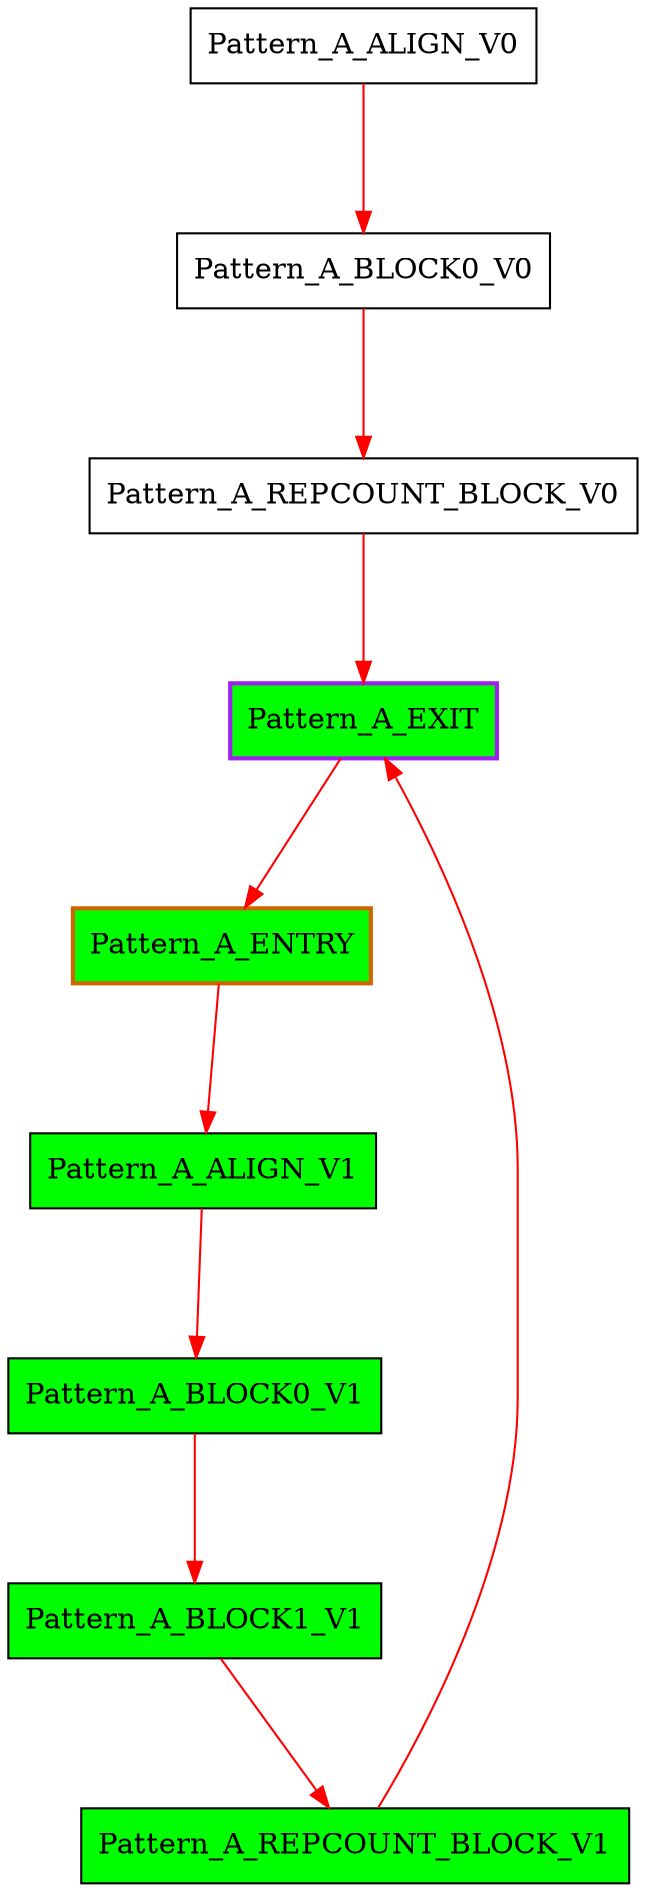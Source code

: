 digraph G {
graph [root="Demo",rankdir   = TB, nodesep           = 0.6, mindist     = 1.0, ranksep = 1.0, overlap = false]
node [style     = "filled", fillcolor = "white", color = "black"]
Pattern_A_ALIGN_V0[cpu="1", flags="0x00000007", type="block", tperiod="0", pattern="Pattern_A", patentry="false", patexit="false", beamproc="undefined", bpentry="false", bpexit="false", qlo="false", qhi="false", qil="false", shape     = "rectangle", fillcolor = "white"];
Pattern_A_BLOCK0_V0[cpu="1", flags="0x00000007", type="block", tperiod="100000000", pattern="Pattern_A", patentry="false", patexit="false", beamproc="undefined", bpentry="false", bpexit="false", qlo="false", qhi="false", qil="false", shape     = "rectangle", fillcolor = "white"];
Pattern_A_ENTRY[cpu="1", flags="0x00002107", type="block", tperiod="100000000", pattern="Pattern_A", patentry="true", patexit="false", beamproc="undefined", bpentry="false", bpexit="false", qlo="false", qhi="false", qil="false", shape     = "rectangle", fillcolor = "green", penwidth=2, color = "darkorange3"];
Pattern_A_EXIT[cpu="1", flags="0x00708107", type="block", tperiod="100000000", pattern="Pattern_A", patentry="false", patexit="true", beamproc="undefined", bpentry="false", bpexit="false", qlo="true", qhi="true", qil="true", shape     = "rectangle", fillcolor = "green", penwidth=2, color = "purple"];
Pattern_A_REPCOUNT_BLOCK_V0[cpu="1", flags="0x00100007", type="block", tperiod="0", pattern="Pattern_A", patentry="false", patexit="false", beamproc="undefined", bpentry="false", bpexit="false", qlo="true", qhi="false", qil="false", shape     = "rectangle", fillcolor = "white"];
Pattern_A_ALIGN_V1[cpu="1", flags="0x00000107", type="block", tperiod="0", pattern="Pattern_A", patentry="false", patexit="false", beamproc="undefined", bpentry="false", bpexit="false", qlo="false", qhi="false", qil="false", shape     = "rectangle", fillcolor = "green"];
Pattern_A_BLOCK0_V1[cpu="1", flags="0x00000107", type="block", tperiod="100000000", pattern="Pattern_A", patentry="false", patexit="false", beamproc="undefined", bpentry="false", bpexit="false", qlo="false", qhi="false", qil="false", shape     = "rectangle", fillcolor = "green"];
Pattern_A_BLOCK1_V1[cpu="1", flags="0x00000107", type="block", tperiod="100000000", pattern="Pattern_A", patentry="false", patexit="false", beamproc="undefined", bpentry="false", bpexit="false", qlo="false", qhi="false", qil="false", shape     = "rectangle", fillcolor = "green"];
Pattern_A_REPCOUNT_BLOCK_V1[cpu="1", flags="0x00100107", type="block", tperiod="0", pattern="Pattern_A", patentry="false", patexit="false", beamproc="undefined", bpentry="false", bpexit="false", qlo="true", qhi="false", qil="false", shape     = "rectangle", fillcolor = "green"];
Pattern_A_ALIGN_V0->Pattern_A_BLOCK0_V0 [type="defdst", color = "red"];
Pattern_A_BLOCK0_V0->Pattern_A_REPCOUNT_BLOCK_V0 [type="defdst", color = "red"];
Pattern_A_ENTRY->Pattern_A_ALIGN_V1 [type="defdst", color = "red"];
Pattern_A_ALIGN_V1->Pattern_A_BLOCK0_V1 [type="defdst", color = "red"];
Pattern_A_BLOCK0_V1->Pattern_A_BLOCK1_V1 [type="defdst", color = "red"];
Pattern_A_BLOCK1_V1->Pattern_A_REPCOUNT_BLOCK_V1 [type="defdst", color = "red"];
Pattern_A_EXIT->Pattern_A_ENTRY [type="defdst", color = "red"];
Pattern_A_REPCOUNT_BLOCK_V0->Pattern_A_EXIT [type="defdst", color = "red"];
Pattern_A_REPCOUNT_BLOCK_V1->Pattern_A_EXIT [type="defdst", color = "red"];
}

